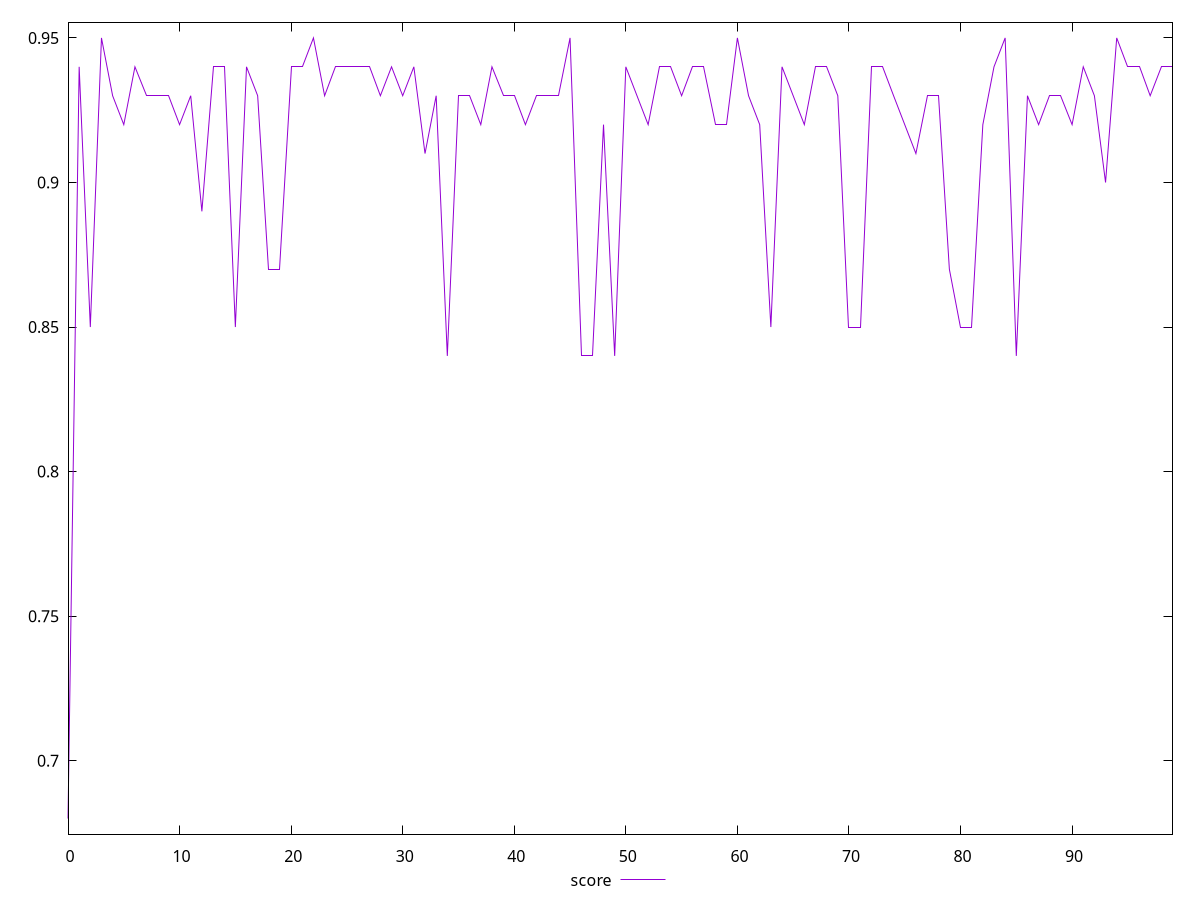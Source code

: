 reset

$score <<EOF
0 0.68
1 0.94
2 0.85
3 0.95
4 0.93
5 0.92
6 0.94
7 0.93
8 0.93
9 0.93
10 0.92
11 0.93
12 0.89
13 0.94
14 0.94
15 0.85
16 0.94
17 0.93
18 0.87
19 0.87
20 0.94
21 0.94
22 0.95
23 0.93
24 0.94
25 0.94
26 0.94
27 0.94
28 0.93
29 0.94
30 0.93
31 0.94
32 0.91
33 0.93
34 0.84
35 0.93
36 0.93
37 0.92
38 0.94
39 0.93
40 0.93
41 0.92
42 0.93
43 0.93
44 0.93
45 0.95
46 0.84
47 0.84
48 0.92
49 0.84
50 0.94
51 0.93
52 0.92
53 0.94
54 0.94
55 0.93
56 0.94
57 0.94
58 0.92
59 0.92
60 0.95
61 0.93
62 0.92
63 0.85
64 0.94
65 0.93
66 0.92
67 0.94
68 0.94
69 0.93
70 0.85
71 0.85
72 0.94
73 0.94
74 0.93
75 0.92
76 0.91
77 0.93
78 0.93
79 0.87
80 0.85
81 0.85
82 0.92
83 0.94
84 0.95
85 0.84
86 0.93
87 0.92
88 0.93
89 0.93
90 0.92
91 0.94
92 0.93
93 0.9
94 0.95
95 0.94
96 0.94
97 0.93
98 0.94
99 0.94
EOF

set key outside below
set xrange [0:99]
set yrange [0.6746000000000001:0.9553999999999999]
set trange [0.6746000000000001:0.9553999999999999]
set terminal svg size 640, 500 enhanced background rgb 'white'
set output "reports/report_00030_2021-02-24T20-42-31.540Z/total-blocking-time/samples/music/score/values.svg"

plot $score title "score" with line

reset
